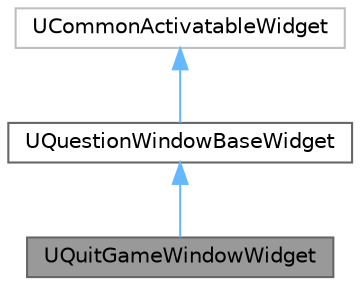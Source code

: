 digraph "UQuitGameWindowWidget"
{
 // LATEX_PDF_SIZE
  bgcolor="transparent";
  edge [fontname=Helvetica,fontsize=10,labelfontname=Helvetica,labelfontsize=10];
  node [fontname=Helvetica,fontsize=10,shape=box,height=0.2,width=0.4];
  Node1 [label="UQuitGameWindowWidget",height=0.2,width=0.4,color="gray40", fillcolor="grey60", style="filled", fontcolor="black",tooltip="Quit game message widget."];
  Node2 -> Node1 [dir="back",color="steelblue1",style="solid"];
  Node2 [label="UQuestionWindowBaseWidget",height=0.2,width=0.4,color="gray40", fillcolor="white", style="filled",URL="$class_u_question_window_base_widget.html",tooltip="Message widget."];
  Node3 -> Node2 [dir="back",color="steelblue1",style="solid"];
  Node3 [label="UCommonActivatableWidget",height=0.2,width=0.4,color="grey75", fillcolor="white", style="filled",tooltip=" "];
}

